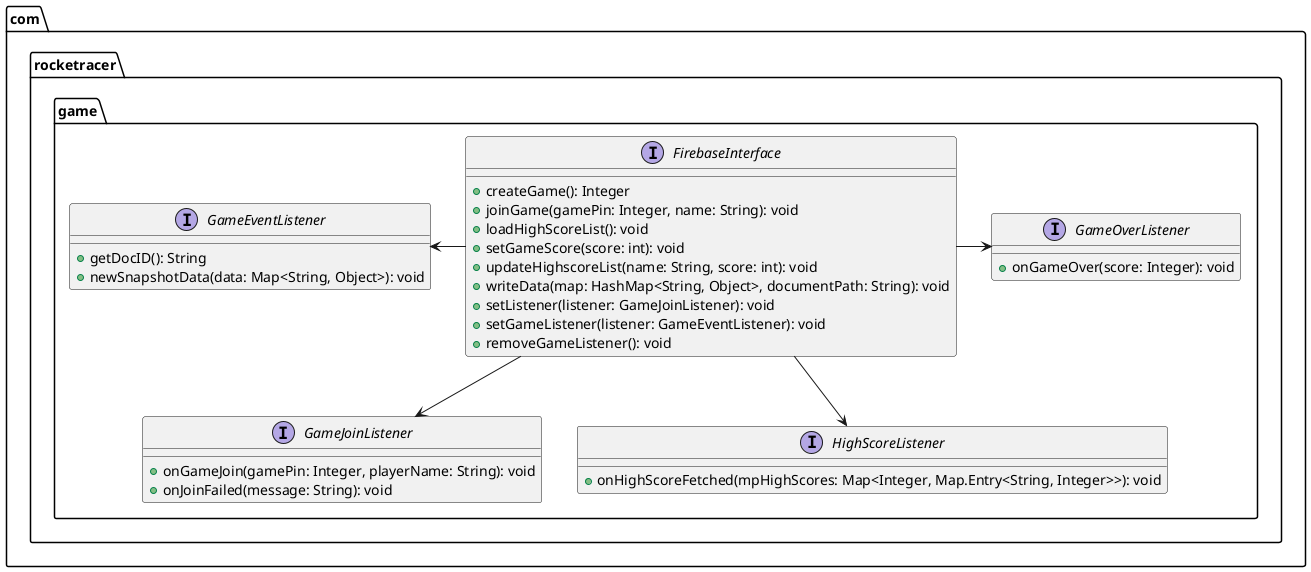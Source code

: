 @startuml
package com.rocketracer.game {
    interface FirebaseInterface {
    + createGame(): Integer
    + joinGame(gamePin: Integer, name: String): void
    + loadHighScoreList(): void
    + setGameScore(score: int): void
    + updateHighscoreList(name: String, score: int): void
    + writeData(map: HashMap<String, Object>, documentPath: String): void
    + setListener(listener: GameJoinListener): void
    + setGameListener(listener: GameEventListener): void
    + removeGameListener(): void
}

interface GameJoinListener {
    + onGameJoin(gamePin: Integer, playerName: String): void
    + onJoinFailed(message: String): void
}

interface GameOverListener {
    + onGameOver(score: Integer): void
}

interface GameEventListener {
    + getDocID(): String
    + newSnapshotData(data: Map<String, Object>): void
}

interface HighScoreListener {
    + onHighScoreFetched(mpHighScores: Map<Integer, Map.Entry<String, Integer>>): void
}
}

FirebaseInterface -down-> GameJoinListener
FirebaseInterface -left-> GameEventListener
FirebaseInterface -down-> HighScoreListener
FirebaseInterface -right-> GameOverListener
@enduml
